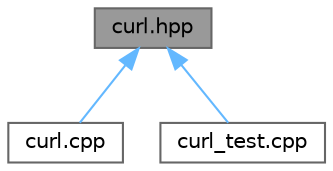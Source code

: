 digraph "curl.hpp"
{
 // LATEX_PDF_SIZE
  bgcolor="transparent";
  edge [fontname=Helvetica,fontsize=10,labelfontname=Helvetica,labelfontsize=10];
  node [fontname=Helvetica,fontsize=10,shape=box,height=0.2,width=0.4];
  Node1 [label="curl.hpp",height=0.2,width=0.4,color="gray40", fillcolor="grey60", style="filled", fontcolor="black",tooltip=" "];
  Node1 -> Node2 [dir="back",color="steelblue1",style="solid"];
  Node2 [label="curl.cpp",height=0.2,width=0.4,color="grey40", fillcolor="white", style="filled",URL="$curl_8cpp.html",tooltip=" "];
  Node1 -> Node3 [dir="back",color="steelblue1",style="solid"];
  Node3 [label="curl_test.cpp",height=0.2,width=0.4,color="grey40", fillcolor="white", style="filled",URL="$curl__test_8cpp.html",tooltip=" "];
}

